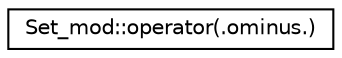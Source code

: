 digraph "Graphical Class Hierarchy"
{
 // LATEX_PDF_SIZE
  edge [fontname="Helvetica",fontsize="10",labelfontname="Helvetica",labelfontsize="10"];
  node [fontname="Helvetica",fontsize="10",shape=record];
  rankdir="LR";
  Node0 [label="Set_mod::operator(.ominus.)",height=0.2,width=0.4,color="black", fillcolor="white", style="filled",URL="$interfaceSet__mod_1_1operator_07_8ominus_8_08.html",tooltip="This is an operator interface substitute for the generic interface Set_mod::subtractOrdered()."];
}
